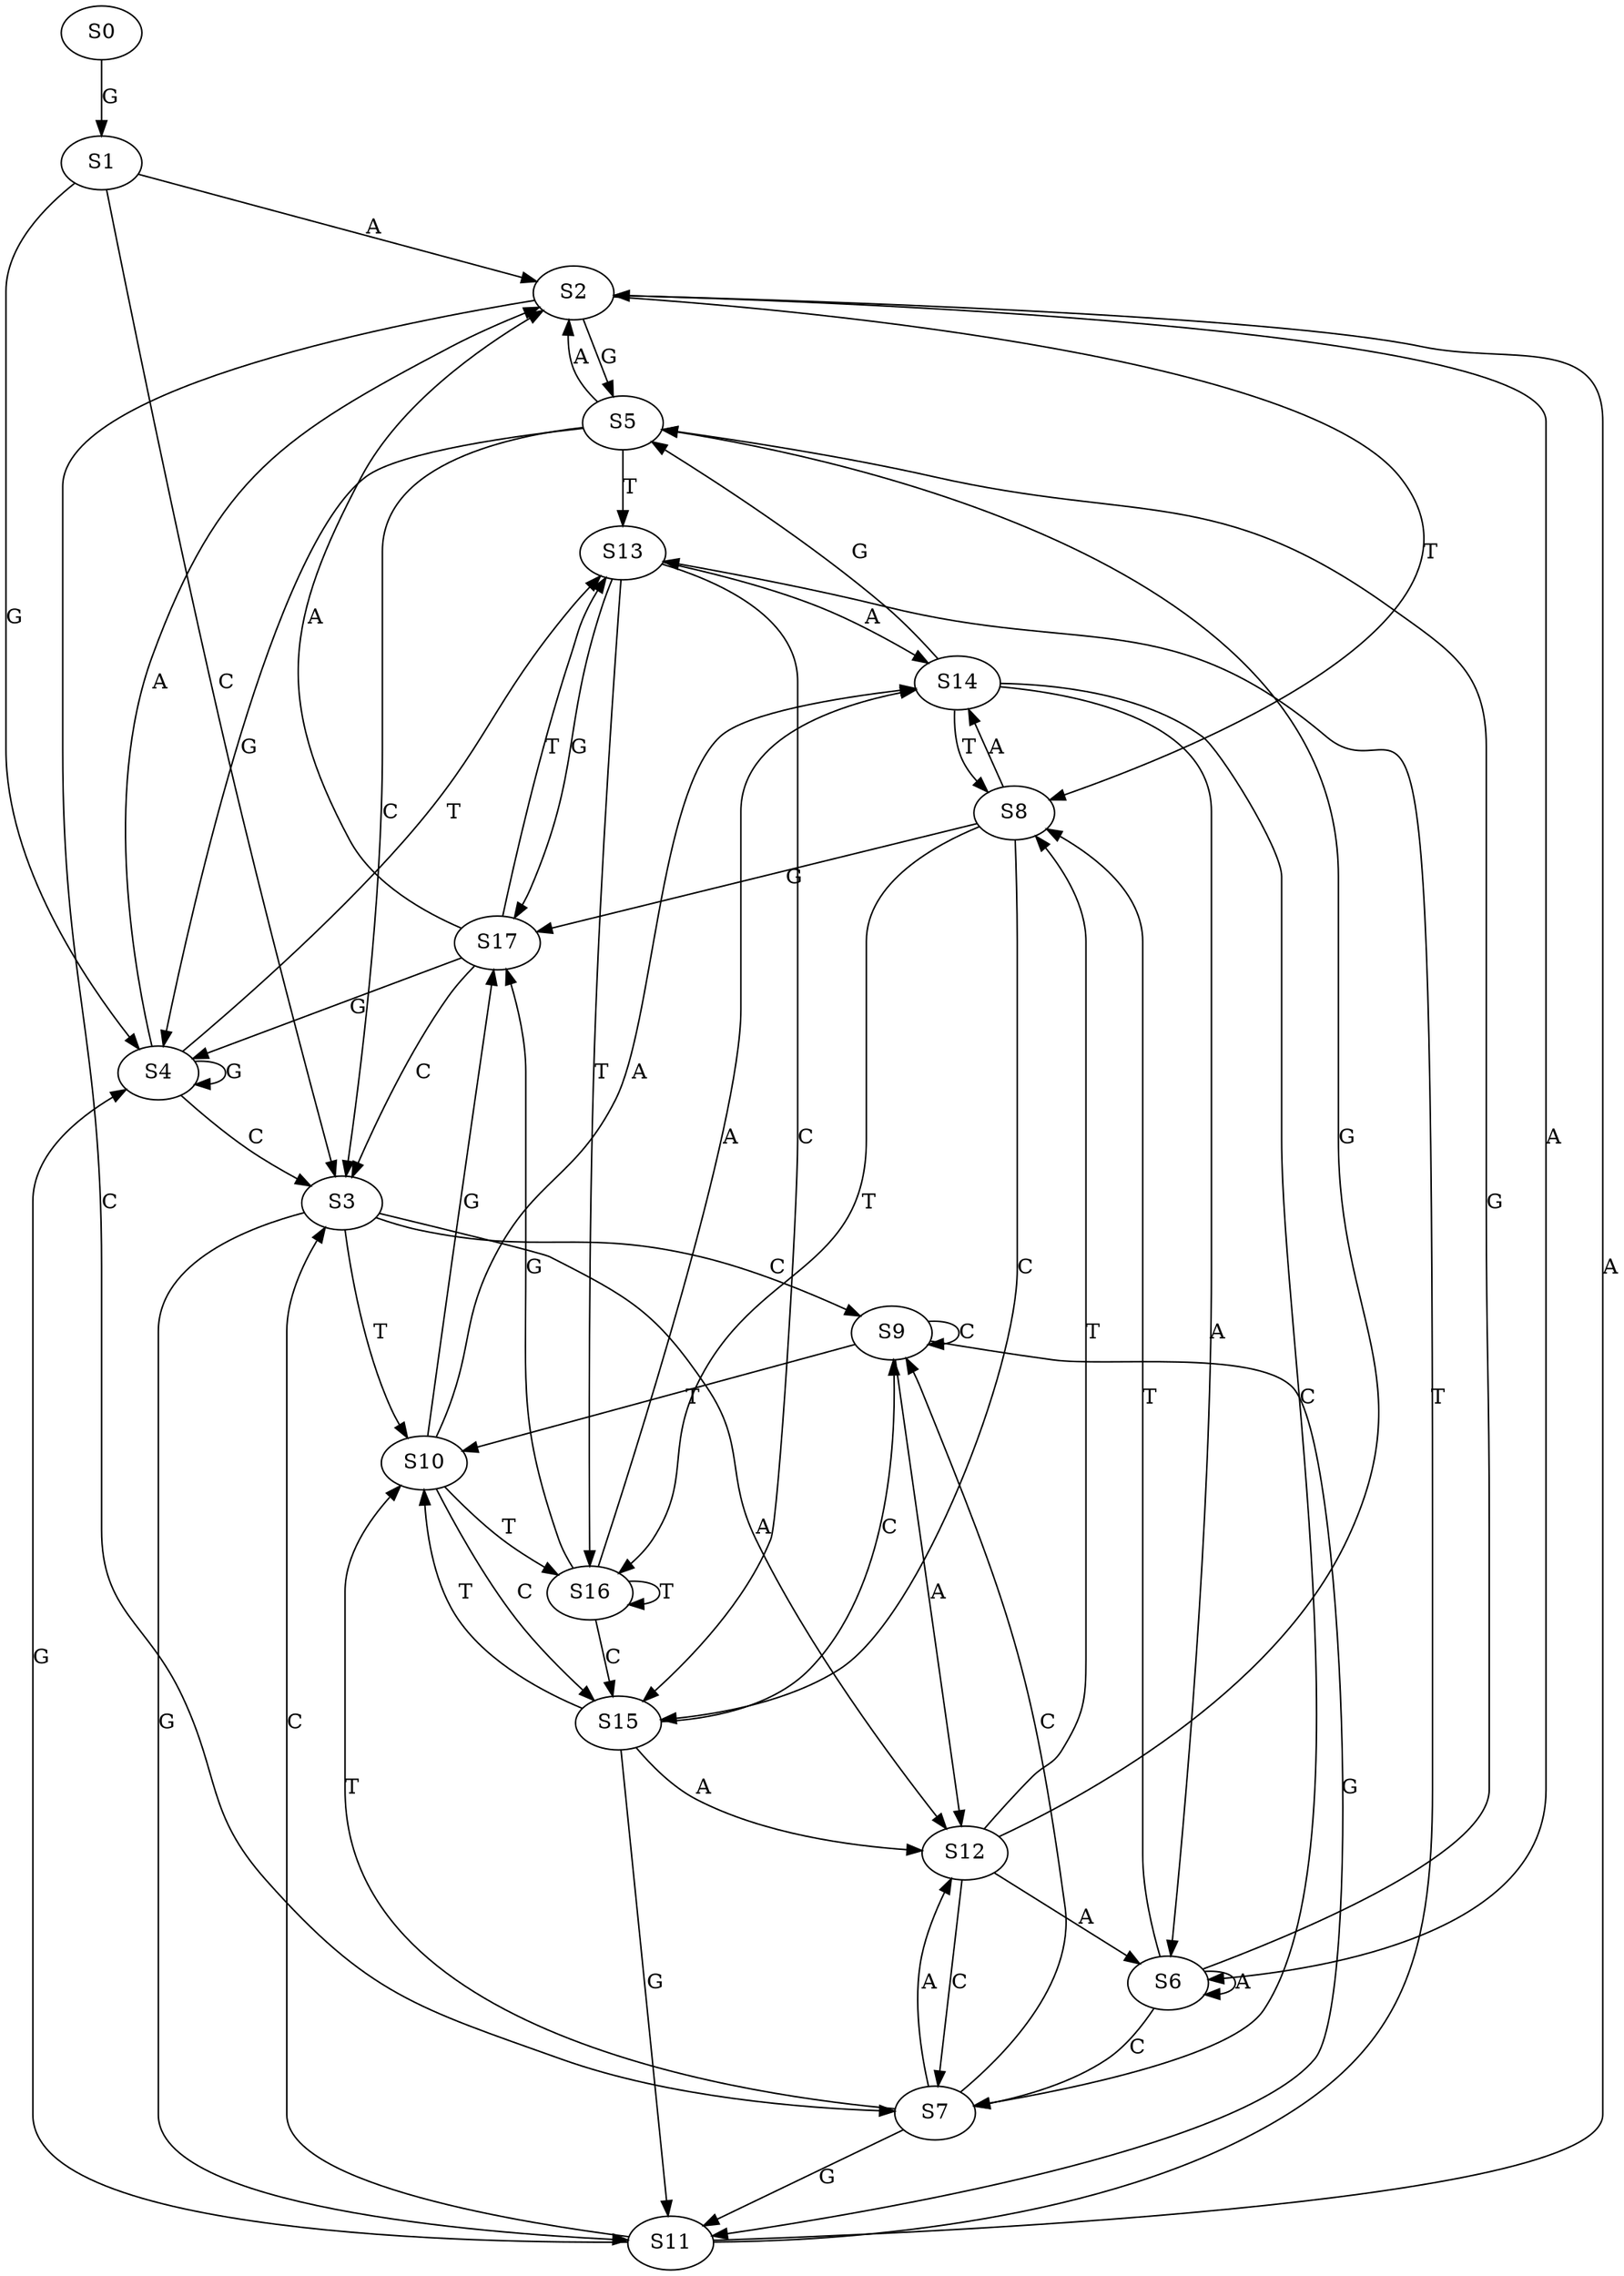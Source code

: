 strict digraph  {
	S0 -> S1 [ label = G ];
	S1 -> S2 [ label = A ];
	S1 -> S3 [ label = C ];
	S1 -> S4 [ label = G ];
	S2 -> S5 [ label = G ];
	S2 -> S6 [ label = A ];
	S2 -> S7 [ label = C ];
	S2 -> S8 [ label = T ];
	S3 -> S9 [ label = C ];
	S3 -> S10 [ label = T ];
	S3 -> S11 [ label = G ];
	S3 -> S12 [ label = A ];
	S4 -> S2 [ label = A ];
	S4 -> S13 [ label = T ];
	S4 -> S4 [ label = G ];
	S4 -> S3 [ label = C ];
	S5 -> S13 [ label = T ];
	S5 -> S4 [ label = G ];
	S5 -> S2 [ label = A ];
	S5 -> S3 [ label = C ];
	S6 -> S8 [ label = T ];
	S6 -> S7 [ label = C ];
	S6 -> S5 [ label = G ];
	S6 -> S6 [ label = A ];
	S7 -> S12 [ label = A ];
	S7 -> S10 [ label = T ];
	S7 -> S9 [ label = C ];
	S7 -> S11 [ label = G ];
	S8 -> S14 [ label = A ];
	S8 -> S15 [ label = C ];
	S8 -> S16 [ label = T ];
	S8 -> S17 [ label = G ];
	S9 -> S11 [ label = G ];
	S9 -> S9 [ label = C ];
	S9 -> S12 [ label = A ];
	S9 -> S10 [ label = T ];
	S10 -> S17 [ label = G ];
	S10 -> S15 [ label = C ];
	S10 -> S14 [ label = A ];
	S10 -> S16 [ label = T ];
	S11 -> S4 [ label = G ];
	S11 -> S13 [ label = T ];
	S11 -> S2 [ label = A ];
	S11 -> S3 [ label = C ];
	S12 -> S5 [ label = G ];
	S12 -> S8 [ label = T ];
	S12 -> S7 [ label = C ];
	S12 -> S6 [ label = A ];
	S13 -> S14 [ label = A ];
	S13 -> S15 [ label = C ];
	S13 -> S17 [ label = G ];
	S13 -> S16 [ label = T ];
	S14 -> S5 [ label = G ];
	S14 -> S8 [ label = T ];
	S14 -> S6 [ label = A ];
	S14 -> S7 [ label = C ];
	S15 -> S10 [ label = T ];
	S15 -> S11 [ label = G ];
	S15 -> S9 [ label = C ];
	S15 -> S12 [ label = A ];
	S16 -> S15 [ label = C ];
	S16 -> S17 [ label = G ];
	S16 -> S16 [ label = T ];
	S16 -> S14 [ label = A ];
	S17 -> S2 [ label = A ];
	S17 -> S13 [ label = T ];
	S17 -> S3 [ label = C ];
	S17 -> S4 [ label = G ];
}

